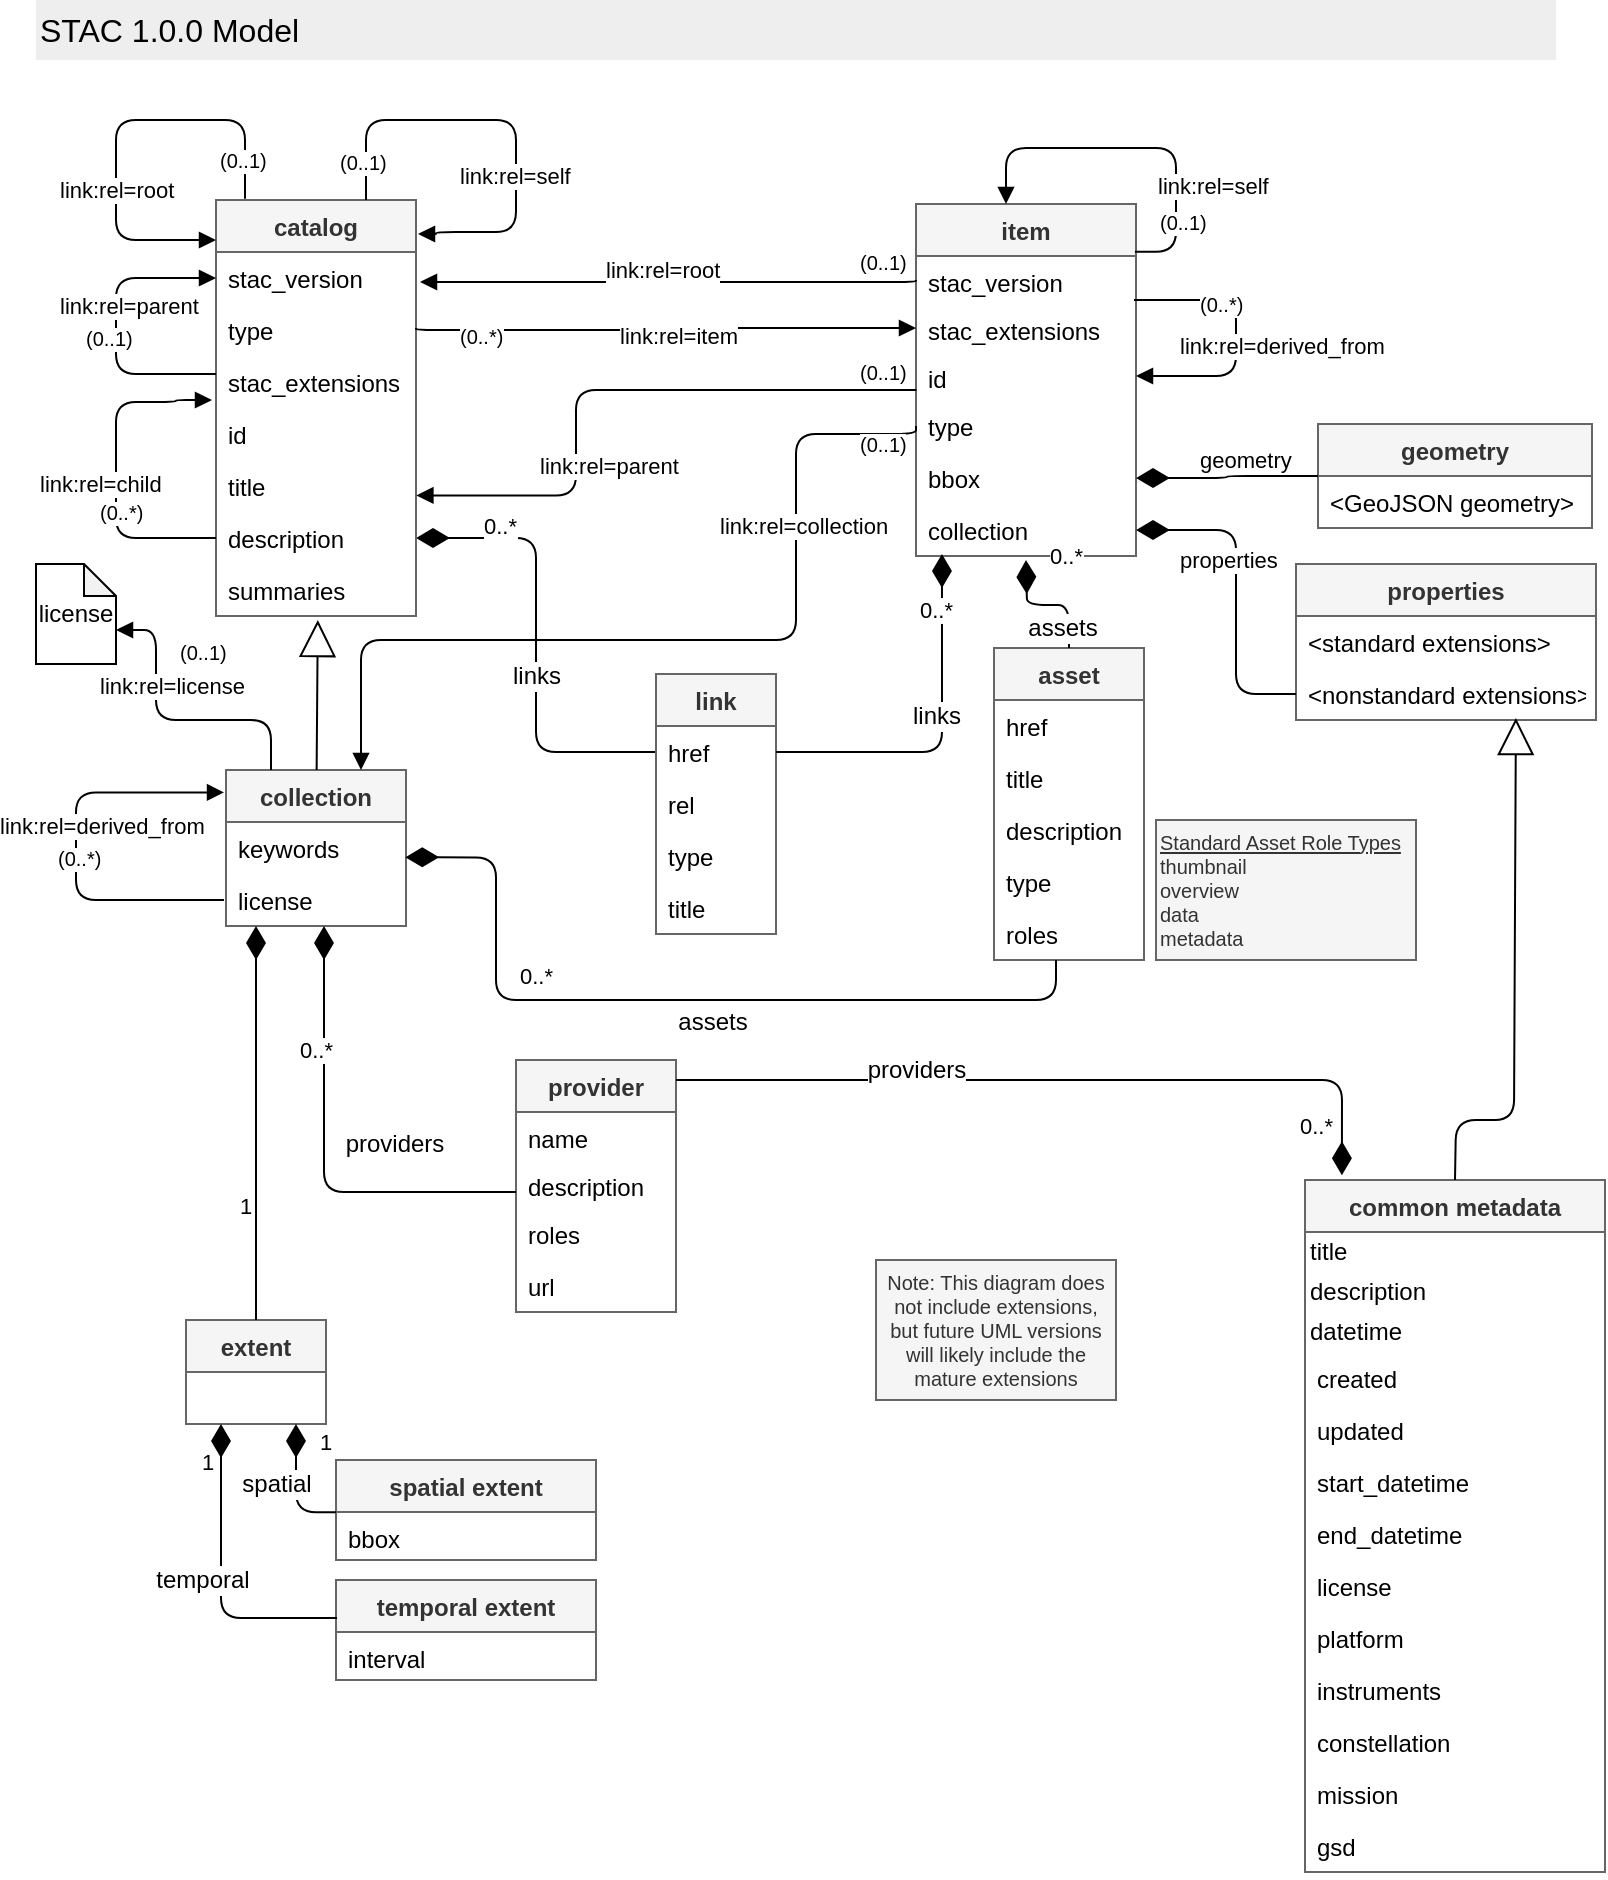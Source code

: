 <mxfile version="14.4.3" type="device"><diagram id="TgNYBds_Jc586sA2aelI" name="STAC 1.0.0"><mxGraphModel dx="1731" dy="822" grid="1" gridSize="10" guides="1" tooltips="1" connect="1" arrows="1" fold="1" page="1" pageScale="1" pageWidth="850" pageHeight="1100" math="0" shadow="0"><root><mxCell id="0"/><mxCell id="1" parent="0"/><mxCell id="HuIY_T6q2gdL-3AHE3MU-117" value="0..*" style="endArrow=none;html=1;endSize=12;startArrow=diamondThin;startSize=14;startFill=1;edgeStyle=orthogonalEdgeStyle;align=left;verticalAlign=bottom;entryX=0;entryY=0.5;entryDx=0;entryDy=0;endFill=0;" parent="1" source="HuIY_T6q2gdL-3AHE3MU-6" target="HuIY_T6q2gdL-3AHE3MU-25" edge="1"><mxGeometry x="-0.721" y="-3" relative="1" as="geometry"><mxPoint x="230.0" y="309" as="sourcePoint"/><mxPoint x="460.238" y="433.19" as="targetPoint"/><mxPoint as="offset"/></mxGeometry></mxCell><mxCell id="HuIY_T6q2gdL-3AHE3MU-118" value="links" style="text;html=1;resizable=0;points=[];align=center;verticalAlign=middle;labelBackgroundColor=#ffffff;" parent="HuIY_T6q2gdL-3AHE3MU-117" vertex="1" connectable="0"><mxGeometry x="0.052" y="-6" relative="1" as="geometry"><mxPoint x="6" y="9" as="offset"/></mxGeometry></mxCell><mxCell id="HuIY_T6q2gdL-3AHE3MU-1" value="catalog" style="swimlane;fontStyle=1;childLayout=stackLayout;horizontal=1;startSize=26;fillColor=#f5f5f5;horizontalStack=0;resizeParent=1;resizeParentMax=0;resizeLast=0;collapsible=1;marginBottom=0;strokeColor=#666666;fontColor=#333333;" parent="1" vertex="1"><mxGeometry x="130" y="140" width="100" height="208" as="geometry"/></mxCell><mxCell id="HuIY_T6q2gdL-3AHE3MU-2" value="stac_version&#10;&#10;" style="text;strokeColor=none;fillColor=none;align=left;verticalAlign=top;spacingLeft=4;spacingRight=4;overflow=hidden;rotatable=0;points=[[0,0.5],[1,0.5]];portConstraint=eastwest;" parent="HuIY_T6q2gdL-3AHE3MU-1" vertex="1"><mxGeometry y="26" width="100" height="26" as="geometry"/></mxCell><mxCell id="DtdKOEl1FwpQgsUl1ntS-3" value="type" style="text;strokeColor=none;fillColor=none;align=left;verticalAlign=top;spacingLeft=4;spacingRight=4;overflow=hidden;rotatable=0;points=[[0,0.5],[1,0.5]];portConstraint=eastwest;" parent="HuIY_T6q2gdL-3AHE3MU-1" vertex="1"><mxGeometry y="52" width="100" height="26" as="geometry"/></mxCell><mxCell id="w-6F14PSl8d6ZXv00X2M-13" value="stac_extensions" style="text;strokeColor=none;fillColor=none;align=left;verticalAlign=top;spacingLeft=4;spacingRight=4;overflow=hidden;rotatable=0;points=[[0,0.5],[1,0.5]];portConstraint=eastwest;" parent="HuIY_T6q2gdL-3AHE3MU-1" vertex="1"><mxGeometry y="78" width="100" height="26" as="geometry"/></mxCell><mxCell id="HuIY_T6q2gdL-3AHE3MU-3" value="id" style="text;strokeColor=none;fillColor=none;align=left;verticalAlign=top;spacingLeft=4;spacingRight=4;overflow=hidden;rotatable=0;points=[[0,0.5],[1,0.5]];portConstraint=eastwest;" parent="HuIY_T6q2gdL-3AHE3MU-1" vertex="1"><mxGeometry y="104" width="100" height="26" as="geometry"/></mxCell><mxCell id="HuIY_T6q2gdL-3AHE3MU-5" value="title" style="text;strokeColor=none;fillColor=none;align=left;verticalAlign=top;spacingLeft=4;spacingRight=4;overflow=hidden;rotatable=0;points=[[0,0.5],[1,0.5]];portConstraint=eastwest;" parent="HuIY_T6q2gdL-3AHE3MU-1" vertex="1"><mxGeometry y="130" width="100" height="26" as="geometry"/></mxCell><mxCell id="HuIY_T6q2gdL-3AHE3MU-6" value="description" style="text;strokeColor=none;fillColor=none;align=left;verticalAlign=top;spacingLeft=4;spacingRight=4;overflow=hidden;rotatable=0;points=[[0,0.5],[1,0.5]];portConstraint=eastwest;" parent="HuIY_T6q2gdL-3AHE3MU-1" vertex="1"><mxGeometry y="156" width="100" height="26" as="geometry"/></mxCell><mxCell id="HuIY_T6q2gdL-3AHE3MU-95" value="link:rel=root" style="endArrow=block;endFill=1;html=1;edgeStyle=orthogonalEdgeStyle;align=left;verticalAlign=top;exitX=0.145;exitY=-0.003;exitDx=0;exitDy=0;exitPerimeter=0;" parent="HuIY_T6q2gdL-3AHE3MU-1" source="HuIY_T6q2gdL-3AHE3MU-1" edge="1"><mxGeometry x="0.178" y="-30" relative="1" as="geometry"><mxPoint x="454.833" y="204.667" as="sourcePoint"/><mxPoint y="20" as="targetPoint"/><Array as="points"><mxPoint x="15" y="-40"/><mxPoint x="-50" y="-40"/><mxPoint x="-50" y="20"/></Array><mxPoint as="offset"/></mxGeometry></mxCell><mxCell id="HuIY_T6q2gdL-3AHE3MU-96" value="(0..1)" style="resizable=0;html=1;align=left;verticalAlign=bottom;labelBackgroundColor=#ffffff;fontSize=10;" parent="HuIY_T6q2gdL-3AHE3MU-95" connectable="0" vertex="1"><mxGeometry x="-1" relative="1" as="geometry"><mxPoint x="-15" y="-10.5" as="offset"/></mxGeometry></mxCell><mxCell id="HuIY_T6q2gdL-3AHE3MU-100" value="link:rel=child" style="endArrow=block;endFill=1;html=1;edgeStyle=orthogonalEdgeStyle;align=left;verticalAlign=top;exitX=0;exitY=0.5;exitDx=0;exitDy=0;" parent="HuIY_T6q2gdL-3AHE3MU-1" source="HuIY_T6q2gdL-3AHE3MU-6" edge="1"><mxGeometry x="0.313" y="20" relative="1" as="geometry"><mxPoint x="-0.048" y="169" as="sourcePoint"/><mxPoint x="-2" y="100" as="targetPoint"/><Array as="points"><mxPoint x="-50" y="169"/><mxPoint x="-50" y="101"/><mxPoint x="-20" y="101"/><mxPoint x="-20" y="100"/></Array><mxPoint x="-20" y="19" as="offset"/></mxGeometry></mxCell><mxCell id="HuIY_T6q2gdL-3AHE3MU-101" value="(0..*)" style="resizable=0;html=1;align=left;verticalAlign=bottom;labelBackgroundColor=#ffffff;fontSize=10;" parent="HuIY_T6q2gdL-3AHE3MU-100" connectable="0" vertex="1"><mxGeometry x="-1" relative="1" as="geometry"><mxPoint x="-59.95" y="-4.81" as="offset"/></mxGeometry></mxCell><mxCell id="HuIY_T6q2gdL-3AHE3MU-102" value="link:rel=parent" style="endArrow=block;endFill=1;html=1;edgeStyle=orthogonalEdgeStyle;align=left;verticalAlign=top;entryX=0;entryY=0.5;entryDx=0;entryDy=0;" parent="HuIY_T6q2gdL-3AHE3MU-1" target="HuIY_T6q2gdL-3AHE3MU-2" edge="1"><mxGeometry x="0.311" y="30" relative="1" as="geometry"><mxPoint y="87" as="sourcePoint"/><mxPoint x="138.81" y="280" as="targetPoint"/><Array as="points"><mxPoint x="-3" y="87"/><mxPoint x="-50" y="87"/><mxPoint x="-50" y="39"/></Array><mxPoint as="offset"/></mxGeometry></mxCell><mxCell id="HuIY_T6q2gdL-3AHE3MU-103" value="(0..1)" style="resizable=0;html=1;align=left;verticalAlign=bottom;labelBackgroundColor=#ffffff;fontSize=10;" parent="HuIY_T6q2gdL-3AHE3MU-102" connectable="0" vertex="1"><mxGeometry x="-1" relative="1" as="geometry"><mxPoint x="-67" y="-9.1" as="offset"/></mxGeometry></mxCell><mxCell id="DtdKOEl1FwpQgsUl1ntS-4" value="summaries" style="text;strokeColor=none;fillColor=none;align=left;verticalAlign=top;spacingLeft=4;spacingRight=4;overflow=hidden;rotatable=0;points=[[0,0.5],[1,0.5]];portConstraint=eastwest;" parent="HuIY_T6q2gdL-3AHE3MU-1" vertex="1"><mxGeometry y="182" width="100" height="26" as="geometry"/></mxCell><mxCell id="HuIY_T6q2gdL-3AHE3MU-7" value="item" style="swimlane;fontStyle=1;childLayout=stackLayout;horizontal=1;startSize=26;fillColor=#f5f5f5;horizontalStack=0;resizeParent=1;resizeParentMax=0;resizeLast=0;collapsible=1;marginBottom=0;strokeColor=#666666;fontColor=#333333;" parent="1" vertex="1"><mxGeometry x="480" y="142" width="110" height="176" as="geometry"><mxRectangle x="470" y="118" width="60" height="26" as="alternateBounds"/></mxGeometry></mxCell><mxCell id="HuIY_T6q2gdL-3AHE3MU-8" value="stac_version" style="text;strokeColor=none;fillColor=none;align=left;verticalAlign=top;spacingLeft=4;spacingRight=4;overflow=hidden;rotatable=0;points=[[0,0.5],[1,0.5]];portConstraint=eastwest;" parent="HuIY_T6q2gdL-3AHE3MU-7" vertex="1"><mxGeometry y="26" width="110" height="24" as="geometry"/></mxCell><mxCell id="w-6F14PSl8d6ZXv00X2M-2" value="stac_extensions" style="text;strokeColor=none;fillColor=none;align=left;verticalAlign=top;spacingLeft=4;spacingRight=4;overflow=hidden;rotatable=0;points=[[0,0.5],[1,0.5]];portConstraint=eastwest;" parent="HuIY_T6q2gdL-3AHE3MU-7" vertex="1"><mxGeometry y="50" width="110" height="24" as="geometry"/></mxCell><mxCell id="w-6F14PSl8d6ZXv00X2M-1" value="id" style="text;strokeColor=none;fillColor=none;align=left;verticalAlign=top;spacingLeft=4;spacingRight=4;overflow=hidden;rotatable=0;points=[[0,0.5],[1,0.5]];portConstraint=eastwest;" parent="HuIY_T6q2gdL-3AHE3MU-7" vertex="1"><mxGeometry y="74" width="110" height="24" as="geometry"/></mxCell><mxCell id="HuIY_T6q2gdL-3AHE3MU-48" value="link:rel=self" style="endArrow=block;endFill=1;html=1;edgeStyle=orthogonalEdgeStyle;align=left;verticalAlign=top;exitX=0.995;exitY=-0.087;exitDx=0;exitDy=0;exitPerimeter=0;" parent="HuIY_T6q2gdL-3AHE3MU-7" source="HuIY_T6q2gdL-3AHE3MU-8" edge="1"><mxGeometry x="-0.107" y="6" relative="1" as="geometry"><mxPoint x="140" y="72" as="sourcePoint"/><mxPoint x="45" as="targetPoint"/><Array as="points"><mxPoint x="130" y="24"/><mxPoint x="130" y="-28"/><mxPoint x="45" y="-28"/></Array><mxPoint as="offset"/></mxGeometry></mxCell><mxCell id="HuIY_T6q2gdL-3AHE3MU-49" value="(0..1)" style="resizable=0;html=1;align=left;verticalAlign=bottom;labelBackgroundColor=#ffffff;fontSize=10;" parent="HuIY_T6q2gdL-3AHE3MU-48" connectable="0" vertex="1"><mxGeometry x="-1" relative="1" as="geometry"><mxPoint x="11" y="-6" as="offset"/></mxGeometry></mxCell><mxCell id="HuIY_T6q2gdL-3AHE3MU-9" value="type" style="text;strokeColor=none;fillColor=none;align=left;verticalAlign=top;spacingLeft=4;spacingRight=4;overflow=hidden;rotatable=0;points=[[0,0.5],[1,0.5]];portConstraint=eastwest;" parent="HuIY_T6q2gdL-3AHE3MU-7" vertex="1"><mxGeometry y="98" width="110" height="26" as="geometry"/></mxCell><mxCell id="HuIY_T6q2gdL-3AHE3MU-11" value="bbox" style="text;strokeColor=none;fillColor=none;align=left;verticalAlign=top;spacingLeft=4;spacingRight=4;overflow=hidden;rotatable=0;points=[[0,0.5],[1,0.5]];portConstraint=eastwest;" parent="HuIY_T6q2gdL-3AHE3MU-7" vertex="1"><mxGeometry y="124" width="110" height="26" as="geometry"/></mxCell><mxCell id="HuIY_T6q2gdL-3AHE3MU-10" value="collection" style="text;strokeColor=none;fillColor=none;align=left;verticalAlign=top;spacingLeft=4;spacingRight=4;overflow=hidden;rotatable=0;points=[[0,0.5],[1,0.5]];portConstraint=eastwest;" parent="HuIY_T6q2gdL-3AHE3MU-7" vertex="1"><mxGeometry y="150" width="110" height="26" as="geometry"/></mxCell><mxCell id="HuIY_T6q2gdL-3AHE3MU-62" value="link:rel=derived_from" style="endArrow=block;endFill=1;html=1;edgeStyle=orthogonalEdgeStyle;align=left;verticalAlign=top;entryX=1;entryY=0.5;entryDx=0;entryDy=0;" parent="HuIY_T6q2gdL-3AHE3MU-7" target="w-6F14PSl8d6ZXv00X2M-1" edge="1"><mxGeometry x="-0.698" y="-10" relative="1" as="geometry"><mxPoint x="109" y="48" as="sourcePoint"/><mxPoint x="110" y="115" as="targetPoint"/><Array as="points"><mxPoint x="160" y="48"/><mxPoint x="160" y="86"/></Array><mxPoint as="offset"/></mxGeometry></mxCell><mxCell id="HuIY_T6q2gdL-3AHE3MU-63" value="(0..*)" style="resizable=0;html=1;align=left;verticalAlign=bottom;labelBackgroundColor=#ffffff;fontSize=10;" parent="HuIY_T6q2gdL-3AHE3MU-62" connectable="0" vertex="1"><mxGeometry x="-1" relative="1" as="geometry"><mxPoint x="31" y="10" as="offset"/></mxGeometry></mxCell><mxCell id="HuIY_T6q2gdL-3AHE3MU-18" value="collection" style="swimlane;fontStyle=1;childLayout=stackLayout;horizontal=1;startSize=26;fillColor=#f5f5f5;horizontalStack=0;resizeParent=1;resizeParentMax=0;resizeLast=0;collapsible=1;marginBottom=0;strokeColor=#666666;fontColor=#333333;" parent="1" vertex="1"><mxGeometry x="135" y="425" width="90" height="78" as="geometry"/></mxCell><mxCell id="HuIY_T6q2gdL-3AHE3MU-19" value="keywords" style="text;strokeColor=none;fillColor=none;align=left;verticalAlign=top;spacingLeft=4;spacingRight=4;overflow=hidden;rotatable=0;points=[[0,0.5],[1,0.5]];portConstraint=eastwest;" parent="HuIY_T6q2gdL-3AHE3MU-18" vertex="1"><mxGeometry y="26" width="90" height="26" as="geometry"/></mxCell><mxCell id="HuIY_T6q2gdL-3AHE3MU-22" value="license" style="text;strokeColor=none;fillColor=none;align=left;verticalAlign=top;spacingLeft=4;spacingRight=4;overflow=hidden;rotatable=0;points=[[0,0.5],[1,0.5]];portConstraint=eastwest;" parent="HuIY_T6q2gdL-3AHE3MU-18" vertex="1"><mxGeometry y="52" width="90" height="26" as="geometry"/></mxCell><mxCell id="HuIY_T6q2gdL-3AHE3MU-131" value="link:rel=derived_from" style="endArrow=block;endFill=1;html=1;edgeStyle=orthogonalEdgeStyle;align=left;verticalAlign=top;entryX=-0.011;entryY=0.144;entryDx=0;entryDy=0;entryPerimeter=0;" parent="HuIY_T6q2gdL-3AHE3MU-18" target="HuIY_T6q2gdL-3AHE3MU-18" edge="1"><mxGeometry x="0.236" y="40" relative="1" as="geometry"><mxPoint x="-1" y="65" as="sourcePoint"/><mxPoint x="-75" y="-35" as="targetPoint"/><Array as="points"><mxPoint x="-1" y="65"/><mxPoint x="-75" y="65"/><mxPoint x="-75" y="11"/></Array><mxPoint as="offset"/></mxGeometry></mxCell><mxCell id="HuIY_T6q2gdL-3AHE3MU-132" value="(0..*)" style="resizable=0;html=1;align=left;verticalAlign=bottom;labelBackgroundColor=#ffffff;fontSize=10;" parent="HuIY_T6q2gdL-3AHE3MU-131" connectable="0" vertex="1"><mxGeometry x="-1" relative="1" as="geometry"><mxPoint x="-85" y="-13" as="offset"/></mxGeometry></mxCell><mxCell id="HuIY_T6q2gdL-3AHE3MU-23" value="link" style="swimlane;fontStyle=1;childLayout=stackLayout;horizontal=1;startSize=26;fillColor=#f5f5f5;horizontalStack=0;resizeParent=1;resizeParentMax=0;resizeLast=0;collapsible=1;marginBottom=0;strokeColor=#666666;fontColor=#333333;" parent="1" vertex="1"><mxGeometry x="350" y="377" width="60" height="130" as="geometry"/></mxCell><mxCell id="HuIY_T6q2gdL-3AHE3MU-25" value="href" style="text;strokeColor=none;fillColor=none;align=left;verticalAlign=top;spacingLeft=4;spacingRight=4;overflow=hidden;rotatable=0;points=[[0,0.5],[1,0.5]];portConstraint=eastwest;" parent="HuIY_T6q2gdL-3AHE3MU-23" vertex="1"><mxGeometry y="26" width="60" height="26" as="geometry"/></mxCell><mxCell id="HuIY_T6q2gdL-3AHE3MU-24" value="rel" style="text;strokeColor=none;fillColor=none;align=left;verticalAlign=top;spacingLeft=4;spacingRight=4;overflow=hidden;rotatable=0;points=[[0,0.5],[1,0.5]];portConstraint=eastwest;" parent="HuIY_T6q2gdL-3AHE3MU-23" vertex="1"><mxGeometry y="52" width="60" height="26" as="geometry"/></mxCell><mxCell id="HuIY_T6q2gdL-3AHE3MU-26" value="type" style="text;strokeColor=none;fillColor=none;align=left;verticalAlign=top;spacingLeft=4;spacingRight=4;overflow=hidden;rotatable=0;points=[[0,0.5],[1,0.5]];portConstraint=eastwest;" parent="HuIY_T6q2gdL-3AHE3MU-23" vertex="1"><mxGeometry y="78" width="60" height="26" as="geometry"/></mxCell><mxCell id="HuIY_T6q2gdL-3AHE3MU-27" value="title" style="text;strokeColor=none;fillColor=none;align=left;verticalAlign=top;spacingLeft=4;spacingRight=4;overflow=hidden;rotatable=0;points=[[0,0.5],[1,0.5]];portConstraint=eastwest;" parent="HuIY_T6q2gdL-3AHE3MU-23" vertex="1"><mxGeometry y="104" width="60" height="26" as="geometry"/></mxCell><mxCell id="HuIY_T6q2gdL-3AHE3MU-28" value="geometry" style="swimlane;fontStyle=1;childLayout=stackLayout;horizontal=1;startSize=26;fillColor=#f5f5f5;horizontalStack=0;resizeParent=1;resizeParentMax=0;resizeLast=0;collapsible=1;marginBottom=0;strokeColor=#666666;fontColor=#333333;" parent="1" vertex="1"><mxGeometry x="681" y="252" width="137" height="52" as="geometry"/></mxCell><mxCell id="HuIY_T6q2gdL-3AHE3MU-29" value="&lt;GeoJSON geometry&gt;" style="text;strokeColor=none;fillColor=none;align=left;verticalAlign=top;spacingLeft=4;spacingRight=4;overflow=hidden;rotatable=0;points=[[0,0.5],[1,0.5]];portConstraint=eastwest;" parent="HuIY_T6q2gdL-3AHE3MU-28" vertex="1"><mxGeometry y="26" width="137" height="26" as="geometry"/></mxCell><mxCell id="HuIY_T6q2gdL-3AHE3MU-37" value="properties" style="swimlane;fontStyle=1;childLayout=stackLayout;horizontal=1;startSize=26;fillColor=#f5f5f5;horizontalStack=0;resizeParent=1;resizeParentMax=0;resizeLast=0;collapsible=1;marginBottom=0;strokeColor=#666666;fontColor=#333333;spacing=2;" parent="1" vertex="1"><mxGeometry x="670" y="322" width="150" height="78" as="geometry"/></mxCell><mxCell id="HuIY_T6q2gdL-3AHE3MU-40" value="&lt;standard extensions&gt;" style="text;strokeColor=none;fillColor=none;align=left;verticalAlign=top;spacingLeft=4;spacingRight=4;overflow=hidden;rotatable=0;points=[[0,0.5],[1,0.5]];portConstraint=eastwest;" parent="HuIY_T6q2gdL-3AHE3MU-37" vertex="1"><mxGeometry y="26" width="150" height="26" as="geometry"/></mxCell><mxCell id="HuIY_T6q2gdL-3AHE3MU-41" value="&lt;nonstandard extensions&gt;" style="text;strokeColor=none;fillColor=none;align=left;verticalAlign=top;spacingLeft=4;spacingRight=4;overflow=hidden;rotatable=0;points=[[0,0.5],[1,0.5]];portConstraint=eastwest;" parent="HuIY_T6q2gdL-3AHE3MU-37" vertex="1"><mxGeometry y="52" width="150" height="26" as="geometry"/></mxCell><mxCell id="HuIY_T6q2gdL-3AHE3MU-51" value="geometry" style="endArrow=none;html=1;endSize=12;startArrow=diamondThin;startSize=14;startFill=1;edgeStyle=orthogonalEdgeStyle;align=left;verticalAlign=bottom;endFill=0;exitX=1;exitY=0.5;exitDx=0;exitDy=0;" parent="1" source="HuIY_T6q2gdL-3AHE3MU-11" target="HuIY_T6q2gdL-3AHE3MU-28" edge="1"><mxGeometry x="-0.361" relative="1" as="geometry"><mxPoint x="610" y="340" as="sourcePoint"/><mxPoint x="560" y="310" as="targetPoint"/><mxPoint as="offset"/></mxGeometry></mxCell><mxCell id="HuIY_T6q2gdL-3AHE3MU-52" value="properties" style="endArrow=none;html=1;endSize=12;startArrow=diamondThin;startSize=14;startFill=1;edgeStyle=orthogonalEdgeStyle;align=left;verticalAlign=bottom;entryX=0;entryY=0.5;entryDx=0;entryDy=0;endFill=0;" parent="1" source="HuIY_T6q2gdL-3AHE3MU-10" edge="1"><mxGeometry x="-0.094" y="-30" relative="1" as="geometry"><mxPoint x="540" y="400" as="sourcePoint"/><mxPoint x="670" y="387" as="targetPoint"/><mxPoint as="offset"/><Array as="points"><mxPoint x="640" y="305"/><mxPoint x="640" y="387"/></Array></mxGeometry></mxCell><mxCell id="HuIY_T6q2gdL-3AHE3MU-53" value="0..*" style="endArrow=none;html=1;endSize=12;startArrow=diamondThin;startSize=14;startFill=1;edgeStyle=orthogonalEdgeStyle;align=left;verticalAlign=bottom;entryX=1;entryY=0.5;entryDx=0;entryDy=0;endFill=0;exitX=0.118;exitY=0.962;exitDx=0;exitDy=0;exitPerimeter=0;" parent="1" source="HuIY_T6q2gdL-3AHE3MU-10" target="HuIY_T6q2gdL-3AHE3MU-25" edge="1"><mxGeometry x="-0.595" y="-13" relative="1" as="geometry"><mxPoint x="500" y="380" as="sourcePoint"/><mxPoint x="540.143" y="738.714" as="targetPoint"/><mxPoint as="offset"/></mxGeometry></mxCell><mxCell id="HuIY_T6q2gdL-3AHE3MU-54" value="links" style="text;html=1;resizable=0;points=[];align=center;verticalAlign=middle;labelBackgroundColor=#ffffff;" parent="HuIY_T6q2gdL-3AHE3MU-53" vertex="1" connectable="0"><mxGeometry x="0.052" y="-6" relative="1" as="geometry"><mxPoint x="3" y="-15" as="offset"/></mxGeometry></mxCell><mxCell id="HuIY_T6q2gdL-3AHE3MU-55" value="asset" style="swimlane;fontStyle=1;childLayout=stackLayout;horizontal=1;startSize=26;fillColor=#f5f5f5;horizontalStack=0;resizeParent=1;resizeParentMax=0;resizeLast=0;collapsible=1;marginBottom=0;strokeColor=#666666;fontColor=#333333;" parent="1" vertex="1"><mxGeometry x="519" y="364" width="75" height="156" as="geometry"/></mxCell><mxCell id="HuIY_T6q2gdL-3AHE3MU-56" value="href" style="text;strokeColor=none;fillColor=none;align=left;verticalAlign=top;spacingLeft=4;spacingRight=4;overflow=hidden;rotatable=0;points=[[0,0.5],[1,0.5]];portConstraint=eastwest;" parent="HuIY_T6q2gdL-3AHE3MU-55" vertex="1"><mxGeometry y="26" width="75" height="26" as="geometry"/></mxCell><mxCell id="HuIY_T6q2gdL-3AHE3MU-58" value="title" style="text;strokeColor=none;fillColor=none;align=left;verticalAlign=top;spacingLeft=4;spacingRight=4;overflow=hidden;rotatable=0;points=[[0,0.5],[1,0.5]];portConstraint=eastwest;" parent="HuIY_T6q2gdL-3AHE3MU-55" vertex="1"><mxGeometry y="52" width="75" height="26" as="geometry"/></mxCell><mxCell id="HuIY_T6q2gdL-3AHE3MU-57" value="description" style="text;strokeColor=none;fillColor=none;align=left;verticalAlign=top;spacingLeft=4;spacingRight=4;overflow=hidden;rotatable=0;points=[[0,0.5],[1,0.5]];portConstraint=eastwest;" parent="HuIY_T6q2gdL-3AHE3MU-55" vertex="1"><mxGeometry y="78" width="75" height="26" as="geometry"/></mxCell><mxCell id="2O_Iisf177nRd3odAzo--13" value="type" style="text;strokeColor=none;fillColor=none;align=left;verticalAlign=top;spacingLeft=4;spacingRight=4;overflow=hidden;rotatable=0;points=[[0,0.5],[1,0.5]];portConstraint=eastwest;" parent="HuIY_T6q2gdL-3AHE3MU-55" vertex="1"><mxGeometry y="104" width="75" height="26" as="geometry"/></mxCell><mxCell id="2O_Iisf177nRd3odAzo--20" value="roles" style="text;strokeColor=none;fillColor=none;align=left;verticalAlign=top;spacingLeft=4;spacingRight=4;overflow=hidden;rotatable=0;points=[[0,0.5],[1,0.5]];portConstraint=eastwest;" parent="HuIY_T6q2gdL-3AHE3MU-55" vertex="1"><mxGeometry y="130" width="75" height="26" as="geometry"/></mxCell><mxCell id="HuIY_T6q2gdL-3AHE3MU-60" value="0..*" style="endArrow=none;html=1;endSize=12;startArrow=diamondThin;startSize=14;startFill=1;edgeStyle=orthogonalEdgeStyle;align=left;verticalAlign=bottom;entryX=0.5;entryY=0;entryDx=0;entryDy=0;endFill=0;" parent="1" target="HuIY_T6q2gdL-3AHE3MU-55" edge="1"><mxGeometry x="0.004" y="14" relative="1" as="geometry"><mxPoint x="535" y="320" as="sourcePoint"/><mxPoint x="390" y="439" as="targetPoint"/><mxPoint y="-2" as="offset"/></mxGeometry></mxCell><mxCell id="HuIY_T6q2gdL-3AHE3MU-61" value="assets" style="text;html=1;resizable=0;points=[];align=center;verticalAlign=middle;labelBackgroundColor=#ffffff;" parent="HuIY_T6q2gdL-3AHE3MU-60" vertex="1" connectable="0"><mxGeometry x="0.052" y="-6" relative="1" as="geometry"><mxPoint x="5.84" y="5.19" as="offset"/></mxGeometry></mxCell><mxCell id="HuIY_T6q2gdL-3AHE3MU-64" value="Note: This diagram does not include extensions, but future UML versions will likely include the mature extensions" style="rounded=0;whiteSpace=wrap;html=1;fillColor=#f5f5f5;strokeColor=#666666;fontSize=10;fontColor=#333333;" parent="1" vertex="1"><mxGeometry x="460" y="670" width="120" height="70" as="geometry"/></mxCell><mxCell id="HuIY_T6q2gdL-3AHE3MU-92" value="STAC 1.0.0 Model" style="rounded=0;whiteSpace=wrap;html=1;fontSize=16;fillColor=#eeeeee;strokeColor=none;fontStyle=0;align=left;" parent="1" vertex="1"><mxGeometry x="40" y="40" width="760" height="30" as="geometry"/></mxCell><mxCell id="HuIY_T6q2gdL-3AHE3MU-98" value="link:rel=self" style="endArrow=block;endFill=1;html=1;edgeStyle=orthogonalEdgeStyle;align=left;verticalAlign=top;exitX=0.75;exitY=0;exitDx=0;exitDy=0;" parent="1" source="HuIY_T6q2gdL-3AHE3MU-1" edge="1"><mxGeometry x="0.178" y="-30" relative="1" as="geometry"><mxPoint x="305" y="290" as="sourcePoint"/><mxPoint x="231" y="157" as="targetPoint"/><Array as="points"><mxPoint x="205" y="100"/><mxPoint x="280" y="100"/><mxPoint x="280" y="156"/><mxPoint x="240" y="156"/><mxPoint x="240" y="157"/></Array><mxPoint as="offset"/></mxGeometry></mxCell><mxCell id="HuIY_T6q2gdL-3AHE3MU-99" value="(0..1)" style="resizable=0;html=1;align=left;verticalAlign=bottom;labelBackgroundColor=#ffffff;fontSize=10;" parent="HuIY_T6q2gdL-3AHE3MU-98" connectable="0" vertex="1"><mxGeometry x="-1" relative="1" as="geometry"><mxPoint x="-15" y="-10.5" as="offset"/></mxGeometry></mxCell><mxCell id="HuIY_T6q2gdL-3AHE3MU-105" value="" style="endArrow=block;endSize=16;endFill=0;html=1;fontSize=10;entryX=0.509;entryY=1.077;entryDx=0;entryDy=0;entryPerimeter=0;" parent="1" source="HuIY_T6q2gdL-3AHE3MU-18" target="DtdKOEl1FwpQgsUl1ntS-4" edge="1"><mxGeometry width="160" relative="1" as="geometry"><mxPoint x="200" y="370" as="sourcePoint"/><mxPoint x="181" y="324.002" as="targetPoint"/><Array as="points"/></mxGeometry></mxCell><mxCell id="HuIY_T6q2gdL-3AHE3MU-107" value="link:rel=root" style="endArrow=block;endFill=1;html=1;edgeStyle=orthogonalEdgeStyle;align=left;verticalAlign=top;exitX=0;exitY=0.5;exitDx=0;exitDy=0;" parent="1" source="HuIY_T6q2gdL-3AHE3MU-8" edge="1"><mxGeometry x="0.429" y="-27" relative="1" as="geometry"><mxPoint x="478" y="182" as="sourcePoint"/><mxPoint x="232" y="181" as="targetPoint"/><Array as="points"><mxPoint x="480" y="181"/></Array><mxPoint x="20" y="8" as="offset"/></mxGeometry></mxCell><mxCell id="HuIY_T6q2gdL-3AHE3MU-108" value="(0..1)" style="resizable=0;html=1;align=left;verticalAlign=bottom;labelBackgroundColor=#ffffff;fontSize=10;" parent="HuIY_T6q2gdL-3AHE3MU-107" connectable="0" vertex="1"><mxGeometry x="-1" relative="1" as="geometry"><mxPoint x="-30" y="-1" as="offset"/></mxGeometry></mxCell><mxCell id="HuIY_T6q2gdL-3AHE3MU-111" value="link:rel=item" style="endArrow=block;endFill=1;html=1;edgeStyle=orthogonalEdgeStyle;align=left;verticalAlign=top;" parent="1" edge="1"><mxGeometry x="0.007" y="28" relative="1" as="geometry"><mxPoint x="230" y="204" as="sourcePoint"/><mxPoint x="480" y="204" as="targetPoint"/><Array as="points"><mxPoint x="375" y="205"/><mxPoint x="375" y="204"/></Array><mxPoint x="-26" y="18" as="offset"/></mxGeometry></mxCell><mxCell id="HuIY_T6q2gdL-3AHE3MU-112" value="(0..*)" style="resizable=0;html=1;align=left;verticalAlign=bottom;labelBackgroundColor=#ffffff;fontSize=10;" parent="HuIY_T6q2gdL-3AHE3MU-111" connectable="0" vertex="1"><mxGeometry x="-1" relative="1" as="geometry"><mxPoint x="20" y="12" as="offset"/></mxGeometry></mxCell><mxCell id="HuIY_T6q2gdL-3AHE3MU-113" value="link:rel=parent" style="endArrow=block;endFill=1;html=1;edgeStyle=orthogonalEdgeStyle;align=left;verticalAlign=top;exitX=0;exitY=0.5;exitDx=0;exitDy=0;entryX=1.002;entryY=0.681;entryDx=0;entryDy=0;entryPerimeter=0;" parent="1" target="HuIY_T6q2gdL-3AHE3MU-5" edge="1"><mxGeometry x="0.29" y="-20" relative="1" as="geometry"><mxPoint x="480.238" y="235.048" as="sourcePoint"/><mxPoint x="270.238" y="235.048" as="targetPoint"/><Array as="points"><mxPoint x="310" y="235"/></Array><mxPoint as="offset"/></mxGeometry></mxCell><mxCell id="HuIY_T6q2gdL-3AHE3MU-114" value="(0..1)" style="resizable=0;html=1;align=left;verticalAlign=bottom;labelBackgroundColor=#ffffff;fontSize=10;" parent="HuIY_T6q2gdL-3AHE3MU-113" connectable="0" vertex="1"><mxGeometry x="-1" relative="1" as="geometry"><mxPoint x="-30" y="-1" as="offset"/></mxGeometry></mxCell><mxCell id="HuIY_T6q2gdL-3AHE3MU-115" value="link:rel=collection" style="endArrow=block;endFill=1;html=1;edgeStyle=orthogonalEdgeStyle;align=left;verticalAlign=top;exitX=0;exitY=0.5;exitDx=0;exitDy=0;entryX=0.75;entryY=0;entryDx=0;entryDy=0;" parent="1" source="HuIY_T6q2gdL-3AHE3MU-9" target="HuIY_T6q2gdL-3AHE3MU-18" edge="1"><mxGeometry x="-0.568" y="-40" relative="1" as="geometry"><mxPoint x="490.238" y="245.095" as="sourcePoint"/><mxPoint x="250" y="400" as="targetPoint"/><Array as="points"><mxPoint x="480" y="257"/><mxPoint x="420" y="257"/><mxPoint x="420" y="360"/><mxPoint x="203" y="360"/></Array><mxPoint as="offset"/></mxGeometry></mxCell><mxCell id="HuIY_T6q2gdL-3AHE3MU-116" value="(0..1)" style="resizable=0;html=1;align=left;verticalAlign=bottom;labelBackgroundColor=#ffffff;fontSize=10;" parent="HuIY_T6q2gdL-3AHE3MU-115" connectable="0" vertex="1"><mxGeometry x="-1" relative="1" as="geometry"><mxPoint x="-30" y="17" as="offset"/></mxGeometry></mxCell><mxCell id="HuIY_T6q2gdL-3AHE3MU-119" value="extent" style="swimlane;fontStyle=1;childLayout=stackLayout;horizontal=1;startSize=26;fillColor=#f5f5f5;horizontalStack=0;resizeParent=1;resizeParentMax=0;resizeLast=0;collapsible=1;marginBottom=0;strokeColor=#666666;fontColor=#333333;" parent="1" vertex="1"><mxGeometry x="115" y="700" width="70" height="52" as="geometry"/></mxCell><mxCell id="HuIY_T6q2gdL-3AHE3MU-124" value="1" style="endArrow=none;html=1;endSize=12;startArrow=diamondThin;startSize=14;startFill=1;edgeStyle=orthogonalEdgeStyle;align=left;verticalAlign=bottom;entryX=0.5;entryY=0;entryDx=0;entryDy=0;endFill=0;" parent="1" source="HuIY_T6q2gdL-3AHE3MU-18" target="HuIY_T6q2gdL-3AHE3MU-119" edge="1"><mxGeometry x="0.515" y="-10" relative="1" as="geometry"><mxPoint x="70" y="750" as="sourcePoint"/><mxPoint x="640" y="500" as="targetPoint"/><Array as="points"><mxPoint x="150" y="700"/></Array><mxPoint as="offset"/></mxGeometry></mxCell><mxCell id="HuIY_T6q2gdL-3AHE3MU-125" value="provider" style="swimlane;fontStyle=1;childLayout=stackLayout;horizontal=1;startSize=26;fillColor=#f5f5f5;horizontalStack=0;resizeParent=1;resizeParentMax=0;resizeLast=0;collapsible=1;marginBottom=0;strokeColor=#666666;fontColor=#333333;" parent="1" vertex="1"><mxGeometry x="280" y="570" width="80" height="126" as="geometry"/></mxCell><mxCell id="HuIY_T6q2gdL-3AHE3MU-126" value="name" style="text;strokeColor=none;fillColor=none;align=left;verticalAlign=top;spacingLeft=4;spacingRight=4;overflow=hidden;rotatable=0;points=[[0,0.5],[1,0.5]];portConstraint=eastwest;" parent="HuIY_T6q2gdL-3AHE3MU-125" vertex="1"><mxGeometry y="26" width="80" height="24" as="geometry"/></mxCell><mxCell id="w-6F14PSl8d6ZXv00X2M-11" value="description" style="text;strokeColor=none;fillColor=none;align=left;verticalAlign=top;spacingLeft=4;spacingRight=4;overflow=hidden;rotatable=0;points=[[0,0.5],[1,0.5]];portConstraint=eastwest;" parent="HuIY_T6q2gdL-3AHE3MU-125" vertex="1"><mxGeometry y="50" width="80" height="24" as="geometry"/></mxCell><mxCell id="HuIY_T6q2gdL-3AHE3MU-128" value="roles" style="text;strokeColor=none;fillColor=none;align=left;verticalAlign=top;spacingLeft=4;spacingRight=4;overflow=hidden;rotatable=0;points=[[0,0.5],[1,0.5]];portConstraint=eastwest;" parent="HuIY_T6q2gdL-3AHE3MU-125" vertex="1"><mxGeometry y="74" width="80" height="26" as="geometry"/></mxCell><mxCell id="HuIY_T6q2gdL-3AHE3MU-127" value="url" style="text;strokeColor=none;fillColor=none;align=left;verticalAlign=top;spacingLeft=4;spacingRight=4;overflow=hidden;rotatable=0;points=[[0,0.5],[1,0.5]];portConstraint=eastwest;" parent="HuIY_T6q2gdL-3AHE3MU-125" vertex="1"><mxGeometry y="100" width="80" height="26" as="geometry"/></mxCell><mxCell id="HuIY_T6q2gdL-3AHE3MU-129" value="0..*" style="endArrow=none;html=1;endSize=12;startArrow=diamondThin;startSize=14;startFill=1;edgeStyle=orthogonalEdgeStyle;align=left;verticalAlign=bottom;endFill=0;" parent="1" source="HuIY_T6q2gdL-3AHE3MU-18" target="HuIY_T6q2gdL-3AHE3MU-125" edge="1"><mxGeometry x="-0.384" y="-14" relative="1" as="geometry"><mxPoint x="130" y="700" as="sourcePoint"/><mxPoint x="550" y="649" as="targetPoint"/><Array as="points"><mxPoint x="184" y="636"/></Array><mxPoint as="offset"/></mxGeometry></mxCell><mxCell id="HuIY_T6q2gdL-3AHE3MU-130" value="providers" style="text;html=1;resizable=0;points=[];align=center;verticalAlign=middle;labelBackgroundColor=#ffffff;" parent="HuIY_T6q2gdL-3AHE3MU-129" vertex="1" connectable="0"><mxGeometry x="0.052" y="-6" relative="1" as="geometry"><mxPoint x="41" y="-12" as="offset"/></mxGeometry></mxCell><mxCell id="w-6F14PSl8d6ZXv00X2M-6" value="0..*" style="endArrow=none;html=1;endSize=12;startArrow=diamondThin;startSize=14;startFill=1;edgeStyle=orthogonalEdgeStyle;align=left;verticalAlign=bottom;endFill=0;exitX=0.123;exitY=-0.007;exitDx=0;exitDy=0;exitPerimeter=0;" parent="1" source="2O_Iisf177nRd3odAzo--1" target="HuIY_T6q2gdL-3AHE3MU-125" edge="1"><mxGeometry x="-0.627" y="32" relative="1" as="geometry"><mxPoint x="620" y="530" as="sourcePoint"/><mxPoint x="400" y="720" as="targetPoint"/><Array as="points"><mxPoint x="693" y="580"/></Array><mxPoint as="offset"/></mxGeometry></mxCell><mxCell id="w-6F14PSl8d6ZXv00X2M-7" value="providers" style="text;html=1;resizable=0;points=[];align=center;verticalAlign=middle;labelBackgroundColor=#ffffff;" parent="w-6F14PSl8d6ZXv00X2M-6" vertex="1" connectable="0"><mxGeometry x="0.052" y="-6" relative="1" as="geometry"><mxPoint x="-61" y="1" as="offset"/></mxGeometry></mxCell><mxCell id="2O_Iisf177nRd3odAzo--1" value="common metadata" style="swimlane;fontStyle=1;childLayout=stackLayout;horizontal=1;startSize=26;fillColor=#f5f5f5;horizontalStack=0;resizeParent=1;resizeParentMax=0;resizeLast=0;collapsible=1;marginBottom=0;strokeColor=#666666;fontColor=#333333;spacing=2;" parent="1" vertex="1"><mxGeometry x="674.5" y="630" width="150" height="346" as="geometry"/></mxCell><mxCell id="4B1MgwrVfapFZmPesAZp-4" value="&lt;span&gt;title&lt;/span&gt;" style="text;html=1;align=left;verticalAlign=middle;resizable=0;points=[];autosize=1;" parent="2O_Iisf177nRd3odAzo--1" vertex="1"><mxGeometry y="26" width="150" height="20" as="geometry"/></mxCell><mxCell id="DtdKOEl1FwpQgsUl1ntS-1" value="&lt;span&gt;description&lt;/span&gt;" style="text;html=1;align=left;verticalAlign=middle;resizable=0;points=[];autosize=1;" parent="2O_Iisf177nRd3odAzo--1" vertex="1"><mxGeometry y="46" width="150" height="20" as="geometry"/></mxCell><mxCell id="QQ6qAHF4Rz3YlNMPYQ9Q-1" value="datetime" style="text;html=1;align=left;verticalAlign=middle;resizable=0;points=[];autosize=1;" vertex="1" parent="2O_Iisf177nRd3odAzo--1"><mxGeometry y="66" width="150" height="20" as="geometry"/></mxCell><mxCell id="2O_Iisf177nRd3odAzo--9" value="created" style="text;strokeColor=none;fillColor=none;align=left;verticalAlign=top;spacingLeft=4;spacingRight=4;overflow=hidden;rotatable=0;points=[[0,0.5],[1,0.5]];portConstraint=eastwest;" parent="2O_Iisf177nRd3odAzo--1" vertex="1"><mxGeometry y="86" width="150" height="26" as="geometry"/></mxCell><mxCell id="2O_Iisf177nRd3odAzo--10" value="updated" style="text;strokeColor=none;fillColor=none;align=left;verticalAlign=top;spacingLeft=4;spacingRight=4;overflow=hidden;rotatable=0;points=[[0,0.5],[1,0.5]];portConstraint=eastwest;" parent="2O_Iisf177nRd3odAzo--1" vertex="1"><mxGeometry y="112" width="150" height="26" as="geometry"/></mxCell><mxCell id="2O_Iisf177nRd3odAzo--2" value="start_datetime" style="text;strokeColor=none;fillColor=none;align=left;verticalAlign=top;spacingLeft=4;spacingRight=4;overflow=hidden;rotatable=0;points=[[0,0.5],[1,0.5]];portConstraint=eastwest;" parent="2O_Iisf177nRd3odAzo--1" vertex="1"><mxGeometry y="138" width="150" height="26" as="geometry"/></mxCell><mxCell id="2O_Iisf177nRd3odAzo--3" value="end_datetime" style="text;strokeColor=none;fillColor=none;align=left;verticalAlign=top;spacingLeft=4;spacingRight=4;overflow=hidden;rotatable=0;points=[[0,0.5],[1,0.5]];portConstraint=eastwest;spacing=2;" parent="2O_Iisf177nRd3odAzo--1" vertex="1"><mxGeometry y="164" width="150" height="26" as="geometry"/></mxCell><mxCell id="2O_Iisf177nRd3odAzo--4" value="license" style="text;strokeColor=none;fillColor=none;align=left;verticalAlign=top;spacingLeft=4;spacingRight=4;overflow=hidden;rotatable=0;points=[[0,0.5],[1,0.5]];portConstraint=eastwest;" parent="2O_Iisf177nRd3odAzo--1" vertex="1"><mxGeometry y="190" width="150" height="26" as="geometry"/></mxCell><mxCell id="2O_Iisf177nRd3odAzo--5" value="platform" style="text;strokeColor=none;fillColor=none;align=left;verticalAlign=top;spacingLeft=4;spacingRight=4;overflow=hidden;rotatable=0;points=[[0,0.5],[1,0.5]];portConstraint=eastwest;" parent="2O_Iisf177nRd3odAzo--1" vertex="1"><mxGeometry y="216" width="150" height="26" as="geometry"/></mxCell><mxCell id="2O_Iisf177nRd3odAzo--6" value="instruments" style="text;strokeColor=none;fillColor=none;align=left;verticalAlign=top;spacingLeft=4;spacingRight=4;overflow=hidden;rotatable=0;points=[[0,0.5],[1,0.5]];portConstraint=eastwest;" parent="2O_Iisf177nRd3odAzo--1" vertex="1"><mxGeometry y="242" width="150" height="26" as="geometry"/></mxCell><mxCell id="2O_Iisf177nRd3odAzo--7" value="constellation" style="text;strokeColor=none;fillColor=none;align=left;verticalAlign=top;spacingLeft=4;spacingRight=4;overflow=hidden;rotatable=0;points=[[0,0.5],[1,0.5]];portConstraint=eastwest;" parent="2O_Iisf177nRd3odAzo--1" vertex="1"><mxGeometry y="268" width="150" height="26" as="geometry"/></mxCell><mxCell id="2O_Iisf177nRd3odAzo--8" value="mission" style="text;strokeColor=none;fillColor=none;align=left;verticalAlign=top;spacingLeft=4;spacingRight=4;overflow=hidden;rotatable=0;points=[[0,0.5],[1,0.5]];portConstraint=eastwest;" parent="2O_Iisf177nRd3odAzo--1" vertex="1"><mxGeometry y="294" width="150" height="26" as="geometry"/></mxCell><mxCell id="DtdKOEl1FwpQgsUl1ntS-2" value="gsd" style="text;strokeColor=none;fillColor=none;align=left;verticalAlign=top;spacingLeft=4;spacingRight=4;overflow=hidden;rotatable=0;points=[[0,0.5],[1,0.5]];portConstraint=eastwest;" parent="2O_Iisf177nRd3odAzo--1" vertex="1"><mxGeometry y="320" width="150" height="26" as="geometry"/></mxCell><mxCell id="2O_Iisf177nRd3odAzo--12" value="" style="endArrow=block;endSize=16;endFill=0;html=1;fontSize=10;exitX=0.5;exitY=0;exitDx=0;exitDy=0;entryX=0.733;entryY=0.962;entryDx=0;entryDy=0;entryPerimeter=0;" parent="1" source="2O_Iisf177nRd3odAzo--1" target="HuIY_T6q2gdL-3AHE3MU-41" edge="1"><mxGeometry width="160" relative="1" as="geometry"><mxPoint x="577" y="640" as="sourcePoint"/><mxPoint x="779" y="530" as="targetPoint"/><Array as="points"><mxPoint x="750" y="600"/><mxPoint x="779" y="600"/></Array></mxGeometry></mxCell><mxCell id="2O_Iisf177nRd3odAzo--21" value="spatial extent" style="swimlane;fontStyle=1;childLayout=stackLayout;horizontal=1;startSize=26;fillColor=#f5f5f5;horizontalStack=0;resizeParent=1;resizeParentMax=0;resizeLast=0;collapsible=1;marginBottom=0;strokeColor=#666666;fontColor=#333333;" parent="1" vertex="1"><mxGeometry x="190" y="770" width="130" height="50" as="geometry"/></mxCell><mxCell id="2O_Iisf177nRd3odAzo--22" value="bbox" style="text;strokeColor=none;fillColor=none;align=left;verticalAlign=top;spacingLeft=4;spacingRight=4;overflow=hidden;rotatable=0;points=[[0,0.5],[1,0.5]];portConstraint=eastwest;" parent="2O_Iisf177nRd3odAzo--21" vertex="1"><mxGeometry y="26" width="130" height="24" as="geometry"/></mxCell><mxCell id="2O_Iisf177nRd3odAzo--29" value="temporal extent" style="swimlane;fontStyle=1;childLayout=stackLayout;horizontal=1;startSize=26;fillColor=#f5f5f5;horizontalStack=0;resizeParent=1;resizeParentMax=0;resizeLast=0;collapsible=1;marginBottom=0;strokeColor=#666666;fontColor=#333333;" parent="1" vertex="1"><mxGeometry x="190" y="830" width="130" height="50" as="geometry"><mxRectangle x="190" y="830" width="120" height="26" as="alternateBounds"/></mxGeometry></mxCell><mxCell id="2O_Iisf177nRd3odAzo--30" value="interval" style="text;strokeColor=none;fillColor=none;align=left;verticalAlign=top;spacingLeft=4;spacingRight=4;overflow=hidden;rotatable=0;points=[[0,0.5],[1,0.5]];portConstraint=eastwest;" parent="2O_Iisf177nRd3odAzo--29" vertex="1"><mxGeometry y="26" width="130" height="24" as="geometry"/></mxCell><mxCell id="2O_Iisf177nRd3odAzo--31" value="1" style="endArrow=none;html=1;endSize=12;startArrow=diamondThin;startSize=14;startFill=1;edgeStyle=orthogonalEdgeStyle;align=left;verticalAlign=bottom;endFill=0;entryX=0;entryY=0.006;entryDx=0;entryDy=0;exitX=0.48;exitY=1;exitDx=0;exitDy=0;exitPerimeter=0;entryPerimeter=0;" parent="1" target="2O_Iisf177nRd3odAzo--22" edge="1"><mxGeometry x="0.69" y="26" relative="1" as="geometry"><mxPoint x="169.998" y="751.998" as="sourcePoint"/><mxPoint x="169.998" y="847.712" as="targetPoint"/><Array as="points"><mxPoint x="170" y="796"/></Array><mxPoint as="offset"/></mxGeometry></mxCell><mxCell id="2O_Iisf177nRd3odAzo--32" value="spatial" style="text;html=1;resizable=0;points=[];align=center;verticalAlign=middle;labelBackgroundColor=#ffffff;" parent="2O_Iisf177nRd3odAzo--31" vertex="1" connectable="0"><mxGeometry x="0.052" y="-6" relative="1" as="geometry"><mxPoint x="-3.95" y="-3.67" as="offset"/></mxGeometry></mxCell><mxCell id="2O_Iisf177nRd3odAzo--33" value="1" style="endArrow=none;html=1;endSize=12;startArrow=diamondThin;startSize=14;startFill=1;edgeStyle=orthogonalEdgeStyle;align=left;verticalAlign=bottom;endFill=0;entryX=0.004;entryY=0.38;entryDx=0;entryDy=0;exitX=0.25;exitY=1;exitDx=0;exitDy=0;entryPerimeter=0;" parent="1" source="HuIY_T6q2gdL-3AHE3MU-119" target="2O_Iisf177nRd3odAzo--29" edge="1"><mxGeometry x="-0.637" y="-12" relative="1" as="geometry"><mxPoint x="120.002" y="803.997" as="sourcePoint"/><mxPoint x="140.002" y="848.283" as="targetPoint"/><Array as="points"><mxPoint x="132" y="752"/><mxPoint x="132" y="849"/></Array><mxPoint as="offset"/></mxGeometry></mxCell><mxCell id="2O_Iisf177nRd3odAzo--34" value="temporal" style="text;html=1;resizable=0;points=[];align=center;verticalAlign=middle;labelBackgroundColor=#ffffff;" parent="2O_Iisf177nRd3odAzo--33" vertex="1" connectable="0"><mxGeometry x="0.052" y="-6" relative="1" as="geometry"><mxPoint x="-3.95" y="-3.67" as="offset"/></mxGeometry></mxCell><mxCell id="DtdKOEl1FwpQgsUl1ntS-5" value="0..*" style="endArrow=none;html=1;endSize=12;startArrow=diamondThin;startSize=14;startFill=1;edgeStyle=orthogonalEdgeStyle;align=left;verticalAlign=bottom;endFill=0;exitX=0.996;exitY=0.679;exitDx=0;exitDy=0;exitPerimeter=0;" parent="1" edge="1" source="HuIY_T6q2gdL-3AHE3MU-19"><mxGeometry x="-0.455" y="10" relative="1" as="geometry"><mxPoint x="224" y="501" as="sourcePoint"/><mxPoint x="550" y="520" as="targetPoint"/><mxPoint as="offset"/><Array as="points"><mxPoint x="270" y="469"/><mxPoint x="270" y="540"/><mxPoint x="550" y="540"/></Array></mxGeometry></mxCell><mxCell id="DtdKOEl1FwpQgsUl1ntS-6" value="assets" style="text;html=1;resizable=0;points=[];align=center;verticalAlign=middle;labelBackgroundColor=#ffffff;" parent="DtdKOEl1FwpQgsUl1ntS-5" vertex="1" connectable="0"><mxGeometry x="0.052" y="-6" relative="1" as="geometry"><mxPoint x="5.84" y="5.19" as="offset"/></mxGeometry></mxCell><mxCell id="QQ6qAHF4Rz3YlNMPYQ9Q-2" value="&lt;u&gt;Standard Asset Role Types&lt;/u&gt;&lt;br&gt;thumbnail&lt;br&gt;overview&lt;br&gt;data&lt;br&gt;&lt;div&gt;&lt;span&gt;metadata&lt;/span&gt;&lt;/div&gt;" style="rounded=0;whiteSpace=wrap;html=1;fillColor=#f5f5f5;strokeColor=#666666;fontSize=10;fontColor=#333333;align=left;" vertex="1" parent="1"><mxGeometry x="600" y="450" width="130" height="70" as="geometry"/></mxCell><mxCell id="QQ6qAHF4Rz3YlNMPYQ9Q-3" value="license" style="shape=note;whiteSpace=wrap;html=1;backgroundOutline=1;darkOpacity=0.05;size=16;" vertex="1" parent="1"><mxGeometry x="40" y="322" width="40" height="50" as="geometry"/></mxCell><mxCell id="QQ6qAHF4Rz3YlNMPYQ9Q-4" value="link:rel=license" style="endArrow=block;endFill=1;html=1;edgeStyle=orthogonalEdgeStyle;align=left;verticalAlign=top;entryX=0;entryY=0;entryDx=40;entryDy=33;entryPerimeter=0;exitX=0.25;exitY=0;exitDx=0;exitDy=0;" edge="1" parent="1" source="HuIY_T6q2gdL-3AHE3MU-18" target="QQ6qAHF4Rz3YlNMPYQ9Q-3"><mxGeometry x="1" y="18" relative="1" as="geometry"><mxPoint x="90" y="540" as="sourcePoint"/><mxPoint x="90.01" y="486.232" as="targetPoint"/><Array as="points"><mxPoint x="158" y="400"/><mxPoint x="100" y="400"/><mxPoint x="100" y="355"/></Array><mxPoint x="-10" y="-3" as="offset"/></mxGeometry></mxCell><mxCell id="QQ6qAHF4Rz3YlNMPYQ9Q-5" value="(0..1)" style="resizable=0;html=1;align=left;verticalAlign=bottom;labelBackgroundColor=#ffffff;fontSize=10;" connectable="0" vertex="1" parent="QQ6qAHF4Rz3YlNMPYQ9Q-4"><mxGeometry x="-1" relative="1" as="geometry"><mxPoint x="-47.5" y="-51" as="offset"/></mxGeometry></mxCell></root></mxGraphModel></diagram></mxfile>